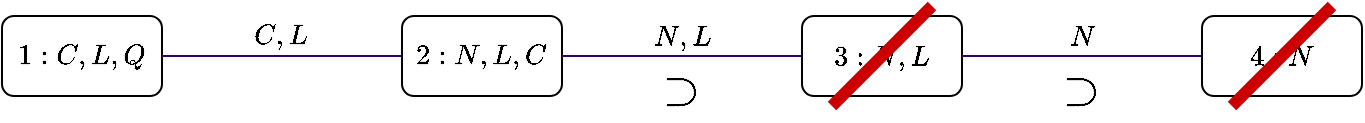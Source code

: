 <mxfile version="13.7.3" type="device"><diagram id="zTTTaE3IsM1tdjsDhaO0" name="Page-1"><mxGraphModel dx="1102" dy="553" grid="1" gridSize="10" guides="1" tooltips="1" connect="1" arrows="1" fold="1" page="1" pageScale="1" pageWidth="850" pageHeight="1100" math="1" shadow="0"><root><mxCell id="0"/><mxCell id="1" parent="0"/><mxCell id="ueM3efI4Vy38XS91mAjU-3" value="$$1:C,L,Q$$" style="rounded=1;whiteSpace=wrap;html=1;" vertex="1" parent="1"><mxGeometry x="80" y="80" width="80" height="40" as="geometry"/></mxCell><mxCell id="ueM3efI4Vy38XS91mAjU-4" value="$$2:N,L,C$$" style="rounded=1;whiteSpace=wrap;html=1;" vertex="1" parent="1"><mxGeometry x="280" y="80" width="80" height="40" as="geometry"/></mxCell><mxCell id="ueM3efI4Vy38XS91mAjU-9" value="$$3:N,L$$" style="rounded=1;whiteSpace=wrap;html=1;" vertex="1" parent="1"><mxGeometry x="480" y="80" width="80" height="40" as="geometry"/></mxCell><mxCell id="ueM3efI4Vy38XS91mAjU-10" value="$$4:N$$" style="rounded=1;whiteSpace=wrap;html=1;" vertex="1" parent="1"><mxGeometry x="680" y="80" width="80" height="40" as="geometry"/></mxCell><mxCell id="ueM3efI4Vy38XS91mAjU-11" value="" style="endArrow=none;html=1;strokeColor=#330066;exitX=1;exitY=0.5;exitDx=0;exitDy=0;entryX=0;entryY=0.5;entryDx=0;entryDy=0;" edge="1" parent="1" source="ueM3efI4Vy38XS91mAjU-3" target="ueM3efI4Vy38XS91mAjU-4"><mxGeometry width="50" height="50" relative="1" as="geometry"><mxPoint x="400" y="310" as="sourcePoint"/><mxPoint x="450" y="260" as="targetPoint"/></mxGeometry></mxCell><mxCell id="ueM3efI4Vy38XS91mAjU-12" value="$$C,L$$" style="text;html=1;strokeColor=none;fillColor=none;align=center;verticalAlign=middle;whiteSpace=wrap;rounded=0;" vertex="1" parent="1"><mxGeometry x="200" y="80" width="40" height="20" as="geometry"/></mxCell><mxCell id="ueM3efI4Vy38XS91mAjU-13" value="" style="endArrow=none;html=1;strokeColor=#330066;exitX=1;exitY=0.5;exitDx=0;exitDy=0;entryX=0;entryY=0.5;entryDx=0;entryDy=0;" edge="1" parent="1" source="ueM3efI4Vy38XS91mAjU-4" target="ueM3efI4Vy38XS91mAjU-9"><mxGeometry width="50" height="50" relative="1" as="geometry"><mxPoint x="400" y="260" as="sourcePoint"/><mxPoint x="450" y="210" as="targetPoint"/></mxGeometry></mxCell><mxCell id="ueM3efI4Vy38XS91mAjU-14" value="$$N,L$$" style="text;html=1;strokeColor=none;fillColor=none;align=center;verticalAlign=middle;whiteSpace=wrap;rounded=0;" vertex="1" parent="1"><mxGeometry x="400" y="80" width="40" height="20" as="geometry"/></mxCell><mxCell id="ueM3efI4Vy38XS91mAjU-16" value="$$N$$" style="text;html=1;strokeColor=none;fillColor=none;align=center;verticalAlign=middle;whiteSpace=wrap;rounded=0;" vertex="1" parent="1"><mxGeometry x="600" y="80" width="40" height="20" as="geometry"/></mxCell><mxCell id="ueM3efI4Vy38XS91mAjU-17" value="" style="endArrow=none;html=1;strokeColor=#330066;exitX=1;exitY=0.5;exitDx=0;exitDy=0;entryX=0;entryY=0.5;entryDx=0;entryDy=0;" edge="1" parent="1" source="ueM3efI4Vy38XS91mAjU-9" target="ueM3efI4Vy38XS91mAjU-10"><mxGeometry width="50" height="50" relative="1" as="geometry"><mxPoint x="170" y="110" as="sourcePoint"/><mxPoint x="290" y="110" as="targetPoint"/></mxGeometry></mxCell><mxCell id="ueM3efI4Vy38XS91mAjU-18" value="&lt;font style=&quot;font-size: 20px&quot;&gt;$$\subset$$&lt;/font&gt;" style="text;html=1;strokeColor=none;fillColor=none;align=center;verticalAlign=middle;whiteSpace=wrap;rounded=0;rotation=-180;" vertex="1" parent="1"><mxGeometry x="400" y="110" width="40" height="20" as="geometry"/></mxCell><mxCell id="ueM3efI4Vy38XS91mAjU-19" value="&lt;font style=&quot;font-size: 20px&quot;&gt;$$\subset$$&lt;/font&gt;" style="text;html=1;strokeColor=none;fillColor=none;align=center;verticalAlign=middle;whiteSpace=wrap;rounded=0;rotation=-180;" vertex="1" parent="1"><mxGeometry x="600" y="110" width="40" height="20" as="geometry"/></mxCell><mxCell id="ueM3efI4Vy38XS91mAjU-20" value="" style="endArrow=none;html=1;strokeWidth=6;strokeColor=#CC0000;" edge="1" parent="1"><mxGeometry width="50" height="50" relative="1" as="geometry"><mxPoint x="495" y="125" as="sourcePoint"/><mxPoint x="545" y="75" as="targetPoint"/></mxGeometry></mxCell><mxCell id="ueM3efI4Vy38XS91mAjU-21" value="" style="endArrow=none;html=1;strokeWidth=6;strokeColor=#CC0000;" edge="1" parent="1"><mxGeometry width="50" height="50" relative="1" as="geometry"><mxPoint x="695" y="125" as="sourcePoint"/><mxPoint x="745" y="75" as="targetPoint"/></mxGeometry></mxCell></root></mxGraphModel></diagram></mxfile>